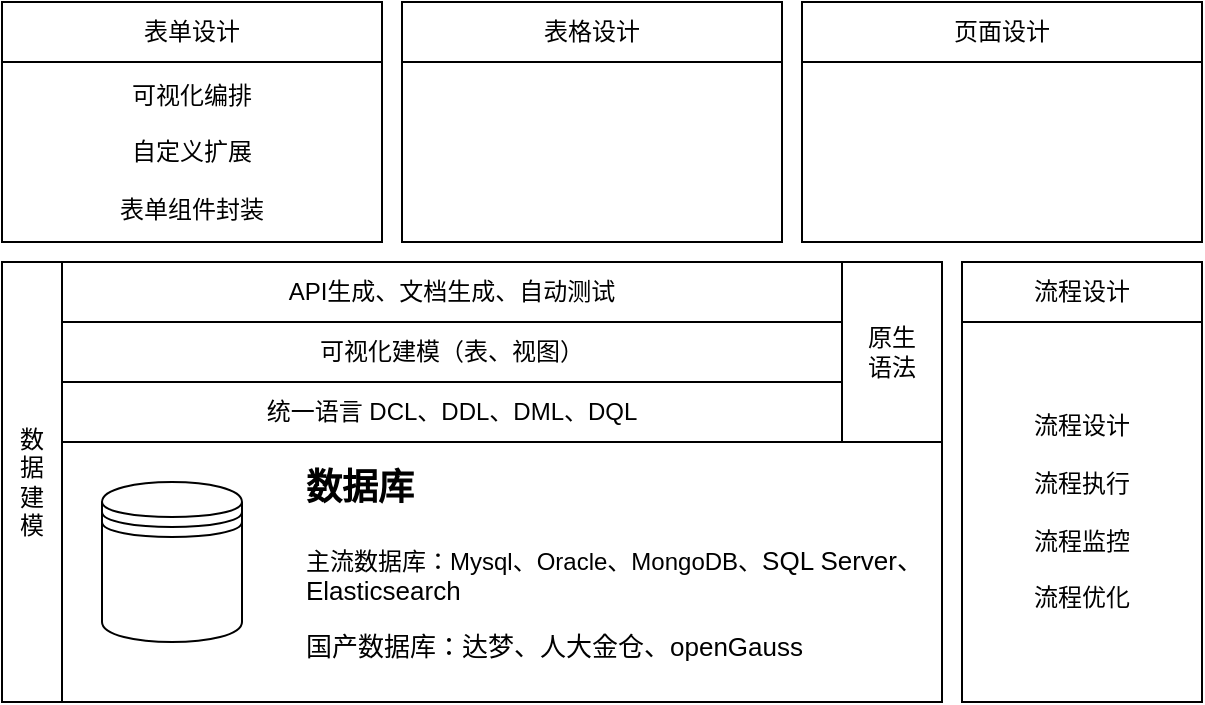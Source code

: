 <mxfile version="24.4.7" type="github">
  <diagram name="第 1 页" id="3JdLDlZtKlIp8TxT6yqI">
    <mxGraphModel dx="1434" dy="780" grid="1" gridSize="10" guides="1" tooltips="1" connect="1" arrows="1" fold="1" page="1" pageScale="1" pageWidth="827" pageHeight="1169" math="0" shadow="0">
      <root>
        <mxCell id="0" />
        <mxCell id="1" parent="0" />
        <mxCell id="FVGwjlgd87L53xhA5rX--8" value="" style="rounded=0;whiteSpace=wrap;html=1;" vertex="1" parent="1">
          <mxGeometry x="150" y="290" width="440" height="90" as="geometry" />
        </mxCell>
        <mxCell id="FVGwjlgd87L53xhA5rX--6" value="" style="rounded=0;whiteSpace=wrap;html=1;fillColor=none;" vertex="1" parent="1">
          <mxGeometry x="150" y="380" width="440" height="130" as="geometry" />
        </mxCell>
        <mxCell id="FVGwjlgd87L53xhA5rX--4" value="" style="shape=datastore;whiteSpace=wrap;html=1;" vertex="1" parent="1">
          <mxGeometry x="170" y="400" width="70" height="80" as="geometry" />
        </mxCell>
        <mxCell id="FVGwjlgd87L53xhA5rX--5" value="&lt;h1 style=&quot;margin-top: 0px;&quot;&gt;&lt;font style=&quot;font-size: 18px;&quot;&gt;数据库&lt;/font&gt;&lt;/h1&gt;&lt;p&gt;主流数据库：Mysql、Oracle、MongoDB、&lt;span style=&quot;background-color: rgb(255, 255, 255); font-family: Arial, sans-serif; font-size: 13px;&quot;&gt;SQL Server、Elasticsearch&lt;/span&gt;&lt;/p&gt;&lt;p&gt;&lt;span style=&quot;background-color: rgb(255, 255, 255); font-family: Arial, sans-serif; font-size: 13px;&quot;&gt;国产数据库：达梦、人大金仓、&lt;/span&gt;&lt;span style=&quot;background-color: rgb(255, 255, 255); font-family: Arial, sans-serif; font-size: 13px;&quot;&gt;openGauss&lt;/span&gt;&lt;/p&gt;&lt;p&gt;&lt;span style=&quot;background-color: rgb(255, 255, 255); font-family: Arial, sans-serif; font-size: 13px;&quot;&gt;&lt;br&gt;&lt;/span&gt;&lt;/p&gt;" style="text;html=1;whiteSpace=wrap;overflow=hidden;rounded=0;" vertex="1" parent="1">
          <mxGeometry x="270" y="380" width="320" height="120" as="geometry" />
        </mxCell>
        <mxCell id="FVGwjlgd87L53xhA5rX--7" value="统一语言 DCL、DDL、DML、DQL" style="rounded=0;whiteSpace=wrap;html=1;" vertex="1" parent="1">
          <mxGeometry x="150" y="350" width="390" height="30" as="geometry" />
        </mxCell>
        <mxCell id="FVGwjlgd87L53xhA5rX--9" value="数&lt;div&gt;据&lt;/div&gt;&lt;div&gt;建&lt;/div&gt;&lt;div&gt;模&lt;/div&gt;" style="rounded=0;whiteSpace=wrap;html=1;" vertex="1" parent="1">
          <mxGeometry x="120" y="290" width="30" height="220" as="geometry" />
        </mxCell>
        <mxCell id="FVGwjlgd87L53xhA5rX--10" value="可视化建模（表、视图）" style="rounded=0;whiteSpace=wrap;html=1;" vertex="1" parent="1">
          <mxGeometry x="150" y="320" width="390" height="30" as="geometry" />
        </mxCell>
        <mxCell id="FVGwjlgd87L53xhA5rX--11" value="API生成、文档生成、自动测试" style="rounded=0;whiteSpace=wrap;html=1;" vertex="1" parent="1">
          <mxGeometry x="150" y="290" width="390" height="30" as="geometry" />
        </mxCell>
        <mxCell id="FVGwjlgd87L53xhA5rX--12" value="流程设计&lt;div&gt;&lt;br&gt;&lt;/div&gt;&lt;div&gt;流程执行&lt;/div&gt;&lt;div&gt;&lt;br&gt;&lt;/div&gt;&lt;div&gt;流程监控&lt;/div&gt;&lt;div&gt;&lt;br&gt;&lt;/div&gt;&lt;div&gt;流程优化&lt;/div&gt;" style="rounded=0;whiteSpace=wrap;html=1;" vertex="1" parent="1">
          <mxGeometry x="600" y="320" width="120" height="190" as="geometry" />
        </mxCell>
        <mxCell id="FVGwjlgd87L53xhA5rX--13" value="流程设计" style="rounded=0;whiteSpace=wrap;html=1;" vertex="1" parent="1">
          <mxGeometry x="600" y="290" width="120" height="30" as="geometry" />
        </mxCell>
        <mxCell id="FVGwjlgd87L53xhA5rX--14" value="原生&lt;div&gt;语法&lt;/div&gt;" style="rounded=0;whiteSpace=wrap;html=1;" vertex="1" parent="1">
          <mxGeometry x="540" y="290" width="50" height="90" as="geometry" />
        </mxCell>
        <mxCell id="FVGwjlgd87L53xhA5rX--19" value="&lt;div&gt;&lt;span style=&quot;background-color: initial;&quot;&gt;可视化编排&lt;/span&gt;&lt;br&gt;&lt;/div&gt;&lt;div&gt;&lt;br&gt;&lt;/div&gt;&lt;div&gt;自定义扩展&lt;/div&gt;&lt;div&gt;&lt;br&gt;&lt;/div&gt;表单组件封装" style="rounded=0;whiteSpace=wrap;html=1;" vertex="1" parent="1">
          <mxGeometry x="120" y="190" width="190" height="90" as="geometry" />
        </mxCell>
        <mxCell id="FVGwjlgd87L53xhA5rX--20" value="" style="rounded=0;whiteSpace=wrap;html=1;" vertex="1" parent="1">
          <mxGeometry x="320" y="190" width="190" height="90" as="geometry" />
        </mxCell>
        <mxCell id="FVGwjlgd87L53xhA5rX--21" value="" style="rounded=0;whiteSpace=wrap;html=1;" vertex="1" parent="1">
          <mxGeometry x="520" y="190" width="200" height="90" as="geometry" />
        </mxCell>
        <mxCell id="FVGwjlgd87L53xhA5rX--22" value="表单设计" style="rounded=0;whiteSpace=wrap;html=1;" vertex="1" parent="1">
          <mxGeometry x="120" y="160" width="190" height="30" as="geometry" />
        </mxCell>
        <mxCell id="FVGwjlgd87L53xhA5rX--23" value="表格设计" style="rounded=0;whiteSpace=wrap;html=1;" vertex="1" parent="1">
          <mxGeometry x="320" y="160" width="190" height="30" as="geometry" />
        </mxCell>
        <mxCell id="FVGwjlgd87L53xhA5rX--24" value="页面设计" style="rounded=0;whiteSpace=wrap;html=1;" vertex="1" parent="1">
          <mxGeometry x="520" y="160" width="200" height="30" as="geometry" />
        </mxCell>
      </root>
    </mxGraphModel>
  </diagram>
</mxfile>
